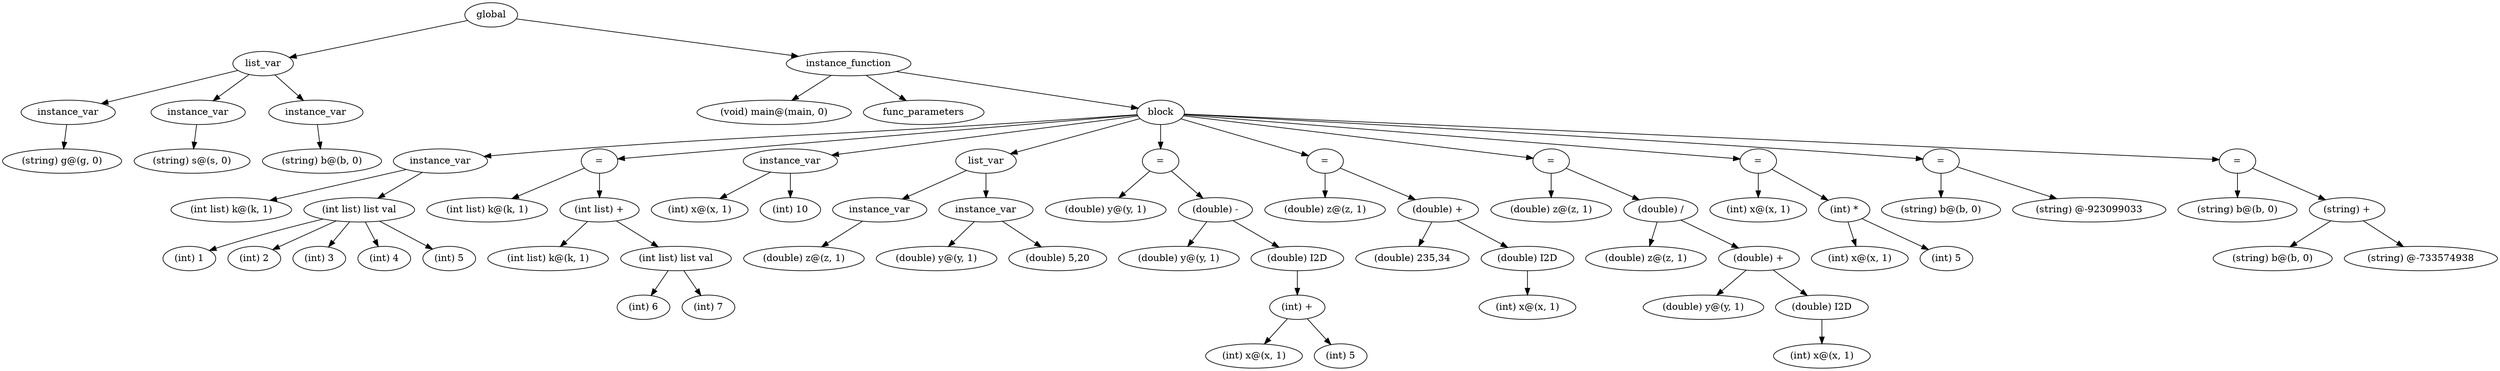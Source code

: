 digraph {
graph [ordering="out"];
node0[label="global"];
node1[label="list_var"];
node2[label="instance_var"];
node3[label="(string) g@(g, 0)"];
node2 -> node3;
node1 -> node2;
node4[label="instance_var"];
node5[label="(string) s@(s, 0)"];
node4 -> node5;
node1 -> node4;
node6[label="instance_var"];
node7[label="(string) b@(b, 0)"];
node6 -> node7;
node1 -> node6;
node0 -> node1;
node8[label="instance_function"];
node9[label="(void) main@(main, 0)"];
node8 -> node9;
node10[label="func_parameters"];
node8 -> node10;
node11[label="block"];
node12[label="instance_var"];
node13[label="(int list) k@(k, 1)"];
node12 -> node13;
node14[label="(int list) list val"];
node15[label="(int) 1"];
node14 -> node15;
node16[label="(int) 2"];
node14 -> node16;
node17[label="(int) 3"];
node14 -> node17;
node18[label="(int) 4"];
node14 -> node18;
node19[label="(int) 5"];
node14 -> node19;
node12 -> node14;
node11 -> node12;
node20[label="="];
node21[label="(int list) k@(k, 1)"];
node20 -> node21;
node22[label="(int list) +"];
node23[label="(int list) k@(k, 1)"];
node22 -> node23;
node24[label="(int list) list val"];
node25[label="(int) 6"];
node24 -> node25;
node26[label="(int) 7"];
node24 -> node26;
node22 -> node24;
node20 -> node22;
node11 -> node20;
node27[label="instance_var"];
node28[label="(int) x@(x, 1)"];
node27 -> node28;
node29[label="(int) 10"];
node27 -> node29;
node11 -> node27;
node30[label="list_var"];
node31[label="instance_var"];
node32[label="(double) z@(z, 1)"];
node31 -> node32;
node30 -> node31;
node33[label="instance_var"];
node34[label="(double) y@(y, 1)"];
node33 -> node34;
node35[label="(double) 5,20"];
node33 -> node35;
node30 -> node33;
node11 -> node30;
node36[label="="];
node37[label="(double) y@(y, 1)"];
node36 -> node37;
node38[label="(double) -"];
node39[label="(double) y@(y, 1)"];
node38 -> node39;
node40[label="(double) I2D"];
node41[label="(int) +"];
node42[label="(int) x@(x, 1)"];
node41 -> node42;
node43[label="(int) 5"];
node41 -> node43;
node40 -> node41;
node38 -> node40;
node36 -> node38;
node11 -> node36;
node44[label="="];
node45[label="(double) z@(z, 1)"];
node44 -> node45;
node46[label="(double) +"];
node47[label="(double) 235,34"];
node46 -> node47;
node48[label="(double) I2D"];
node49[label="(int) x@(x, 1)"];
node48 -> node49;
node46 -> node48;
node44 -> node46;
node11 -> node44;
node50[label="="];
node51[label="(double) z@(z, 1)"];
node50 -> node51;
node52[label="(double) /"];
node53[label="(double) z@(z, 1)"];
node52 -> node53;
node54[label="(double) +"];
node55[label="(double) y@(y, 1)"];
node54 -> node55;
node56[label="(double) I2D"];
node57[label="(int) x@(x, 1)"];
node56 -> node57;
node54 -> node56;
node52 -> node54;
node50 -> node52;
node11 -> node50;
node58[label="="];
node59[label="(int) x@(x, 1)"];
node58 -> node59;
node60[label="(int) *"];
node61[label="(int) x@(x, 1)"];
node60 -> node61;
node62[label="(int) 5"];
node60 -> node62;
node58 -> node60;
node11 -> node58;
node63[label="="];
node64[label="(string) b@(b, 0)"];
node63 -> node64;
node65[label="(string) @-923099033"];
node63 -> node65;
node11 -> node63;
node66[label="="];
node67[label="(string) b@(b, 0)"];
node66 -> node67;
node68[label="(string) +"];
node69[label="(string) b@(b, 0)"];
node68 -> node69;
node70[label="(string) @-733574938"];
node68 -> node70;
node66 -> node68;
node11 -> node66;
node8 -> node11;
node0 -> node8;
}

